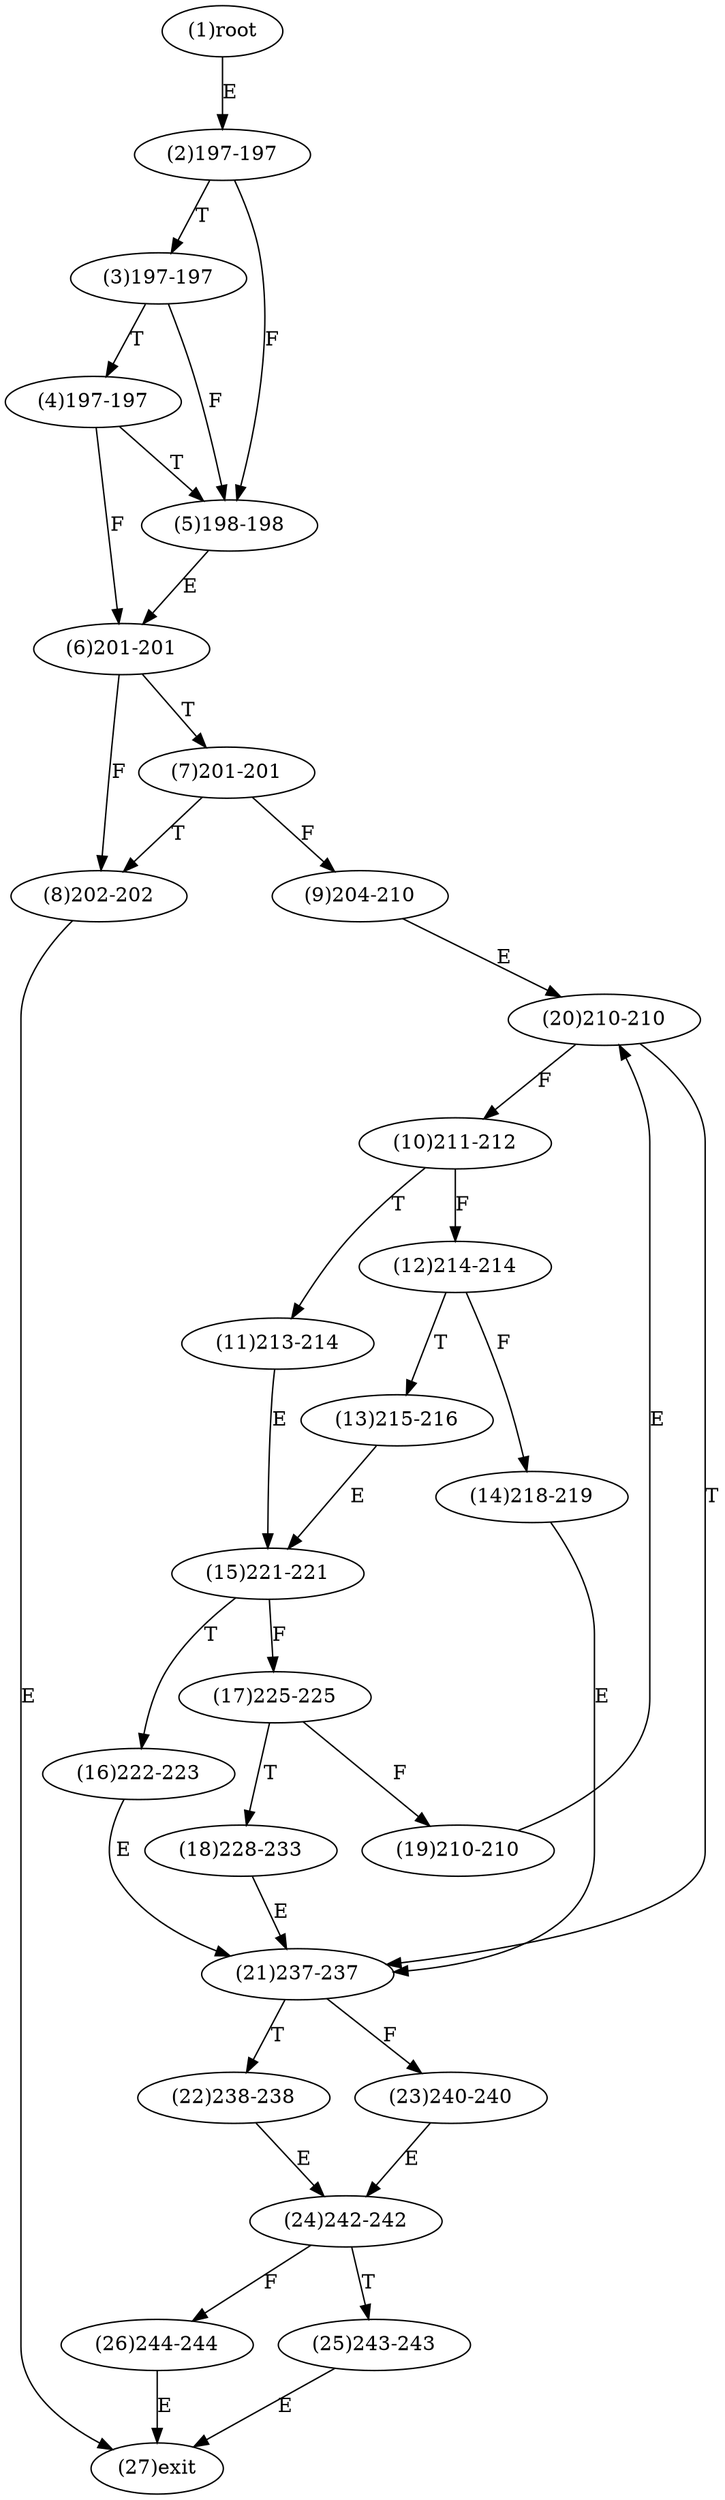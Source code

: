 digraph "" { 
1[ label="(1)root"];
2[ label="(2)197-197"];
3[ label="(3)197-197"];
4[ label="(4)197-197"];
5[ label="(5)198-198"];
6[ label="(6)201-201"];
7[ label="(7)201-201"];
8[ label="(8)202-202"];
9[ label="(9)204-210"];
10[ label="(10)211-212"];
11[ label="(11)213-214"];
12[ label="(12)214-214"];
13[ label="(13)215-216"];
14[ label="(14)218-219"];
15[ label="(15)221-221"];
17[ label="(17)225-225"];
16[ label="(16)222-223"];
19[ label="(19)210-210"];
18[ label="(18)228-233"];
21[ label="(21)237-237"];
20[ label="(20)210-210"];
23[ label="(23)240-240"];
22[ label="(22)238-238"];
25[ label="(25)243-243"];
24[ label="(24)242-242"];
27[ label="(27)exit"];
26[ label="(26)244-244"];
1->2[ label="E"];
2->5[ label="F"];
2->3[ label="T"];
3->5[ label="F"];
3->4[ label="T"];
4->6[ label="F"];
4->5[ label="T"];
5->6[ label="E"];
6->8[ label="F"];
6->7[ label="T"];
7->9[ label="F"];
7->8[ label="T"];
8->27[ label="E"];
9->20[ label="E"];
10->12[ label="F"];
10->11[ label="T"];
11->15[ label="E"];
12->14[ label="F"];
12->13[ label="T"];
13->15[ label="E"];
14->21[ label="E"];
15->17[ label="F"];
15->16[ label="T"];
16->21[ label="E"];
17->19[ label="F"];
17->18[ label="T"];
18->21[ label="E"];
19->20[ label="E"];
20->10[ label="F"];
20->21[ label="T"];
21->23[ label="F"];
21->22[ label="T"];
22->24[ label="E"];
23->24[ label="E"];
24->26[ label="F"];
24->25[ label="T"];
25->27[ label="E"];
26->27[ label="E"];
}
